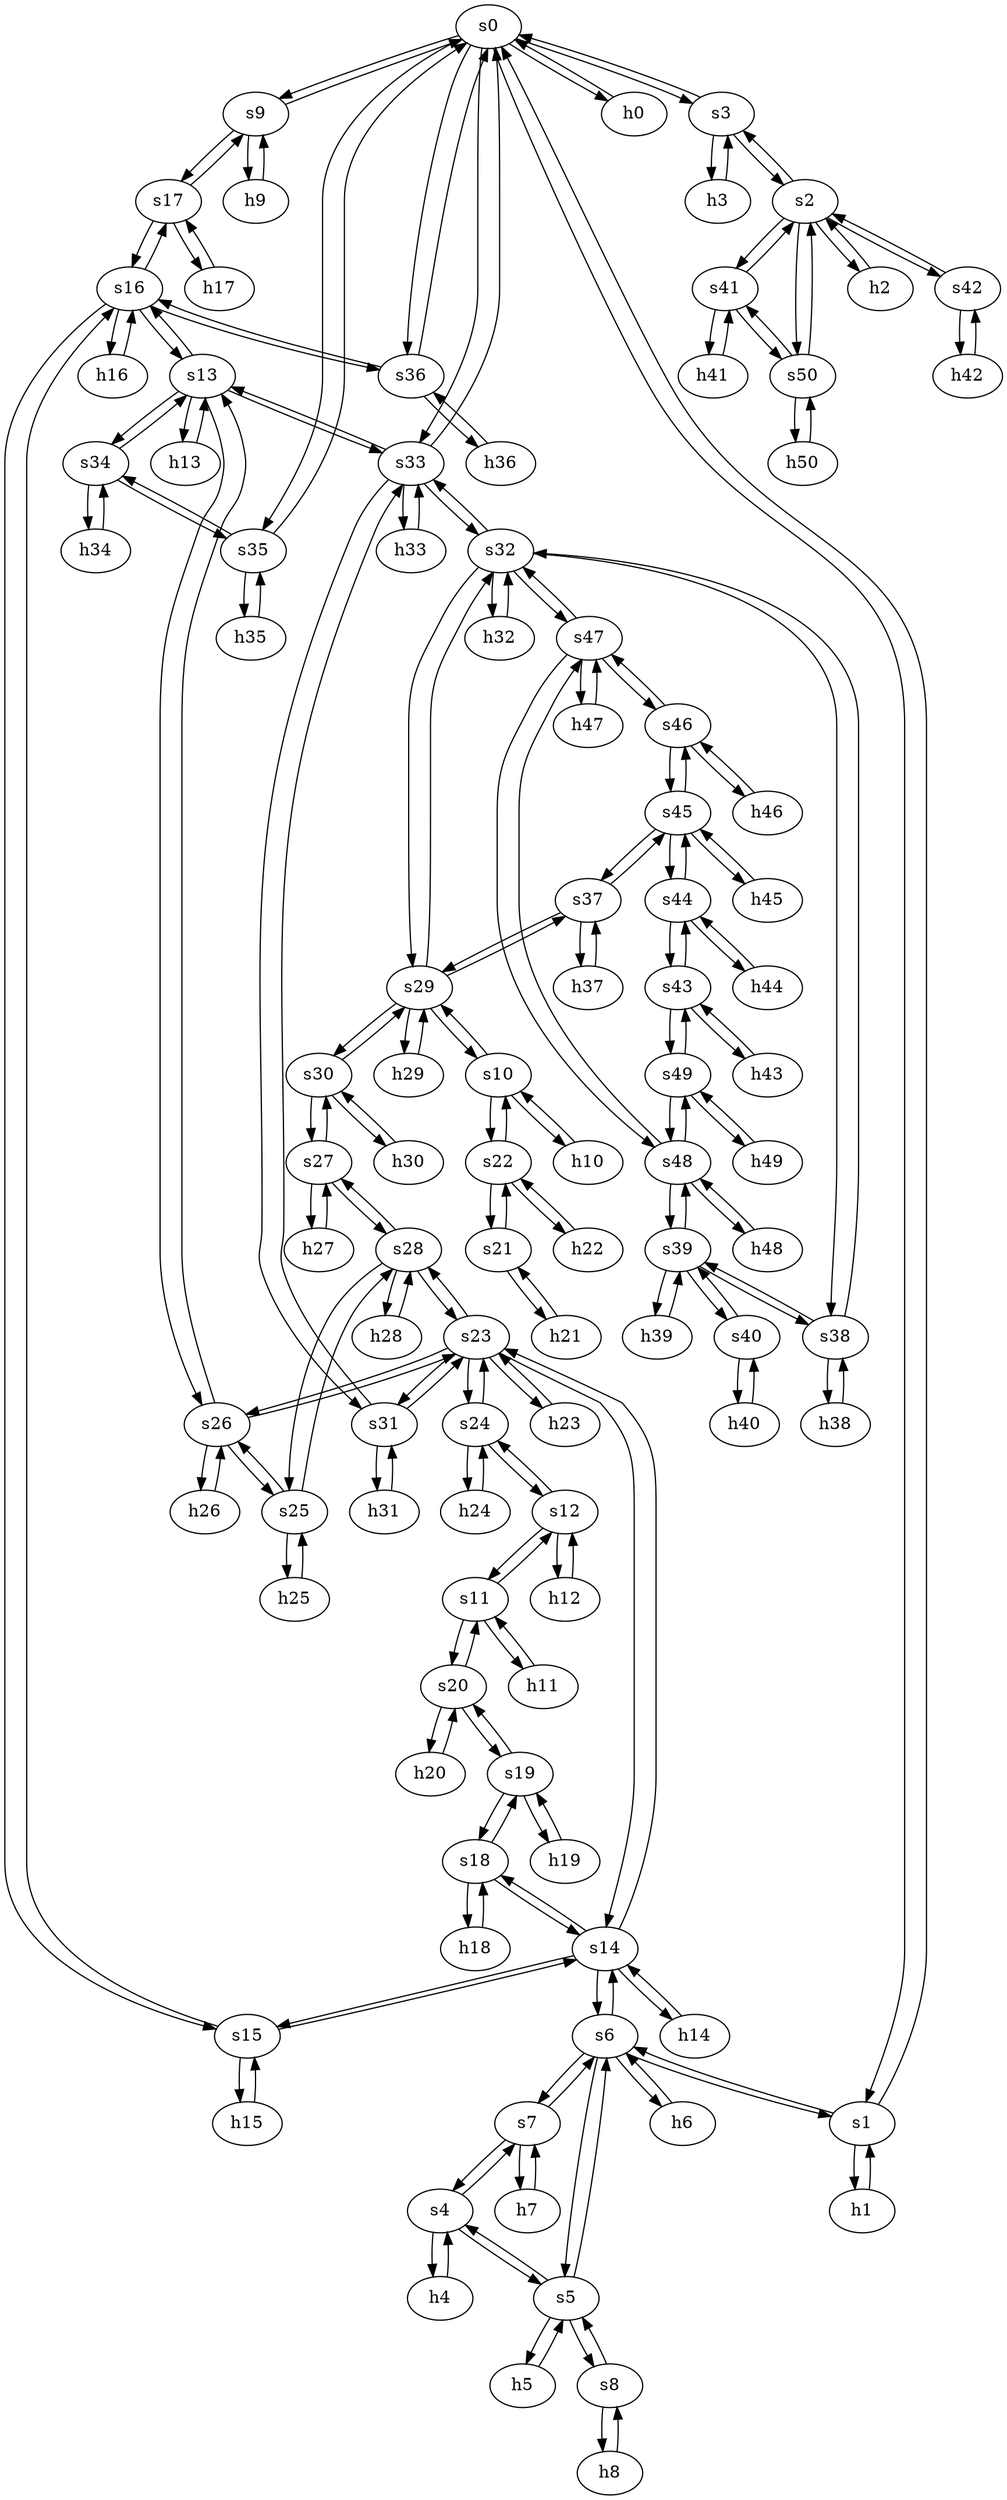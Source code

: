 strict digraph "IRIS Networks " {
	s0	 [id=0,
		type=switch];
	s9	 [id=9,
		type=switch];
	s0 -> s9	 [capacity="1Gbps",
		cost=1,
		dst_port=2,
		src_port=6];
	s1	 [id=1,
		type=switch];
	s0 -> s1	 [capacity="1Gbps",
		cost=1,
		dst_port=2,
		src_port=2];
	s33	 [id=33,
		type=switch];
	s0 -> s33	 [capacity="1Gbps",
		cost=1,
		dst_port=2,
		src_port=5];
	s35	 [id=35,
		type=switch];
	s0 -> s35	 [capacity="1Gbps",
		cost=1,
		dst_port=2,
		src_port=7];
	s3	 [id=3,
		type=switch];
	s0 -> s3	 [capacity="1Gbps",
		cost=1,
		dst_port=2,
		src_port=3];
	h0	 [ip="111.0.0.0",
		mac="00:00:00:00:0:0",
		type=host];
	s0 -> h0	 [capacity="1Gbps",
		cost=1,
		dst_port=1,
		src_port=1];
	s36	 [id=36,
		type=switch];
	s0 -> s36	 [capacity="1Gbps",
		cost=1,
		dst_port=2,
		src_port=4];
	s7	 [id=7,
		type=switch];
	s4	 [id=4,
		type=switch];
	s7 -> s4	 [capacity="1Gbps",
		cost=1,
		dst_port=3,
		src_port=2];
	s6	 [id=6,
		type=switch];
	s7 -> s6	 [capacity="1Gbps",
		cost=1,
		dst_port=5,
		src_port=3];
	h7	 [ip="111.0.7.7",
		mac="00:00:00:00:7:7",
		type=host];
	s7 -> h7	 [capacity="1Gbps",
		cost=1,
		dst_port=1,
		src_port=1];
	h20	 [ip="111.0.20.20",
		mac="00:00:00:00:20:20",
		type=host];
	s20	 [id=20,
		type=switch];
	h20 -> s20	 [capacity="1Gbps",
		cost=1,
		dst_port=1,
		src_port=1];
	h47	 [ip="111.0.47.47",
		mac="00:00:00:00:47:47",
		type=host];
	s47	 [id=47,
		type=switch];
	h47 -> s47	 [capacity="1Gbps",
		cost=1,
		dst_port=1,
		src_port=1];
	h46	 [ip="111.0.46.46",
		mac="00:00:00:00:46:46",
		type=host];
	s46	 [id=46,
		type=switch];
	h46 -> s46	 [capacity="1Gbps",
		cost=1,
		dst_port=1,
		src_port=1];
	h45	 [ip="111.0.45.45",
		mac="00:00:00:00:45:45",
		type=host];
	s45	 [id=45,
		type=switch];
	h45 -> s45	 [capacity="1Gbps",
		cost=1,
		dst_port=1,
		src_port=1];
	h44	 [ip="111.0.44.44",
		mac="00:00:00:00:44:44",
		type=host];
	s44	 [id=44,
		type=switch];
	h44 -> s44	 [capacity="1Gbps",
		cost=1,
		dst_port=1,
		src_port=1];
	h43	 [ip="111.0.43.43",
		mac="00:00:00:00:43:43",
		type=host];
	s43	 [id=43,
		type=switch];
	h43 -> s43	 [capacity="1Gbps",
		cost=1,
		dst_port=1,
		src_port=1];
	s5	 [id=5,
		type=switch];
	s5 -> s4	 [capacity="1Gbps",
		cost=1,
		dst_port=2,
		src_port=2];
	s5 -> s6	 [capacity="1Gbps",
		cost=1,
		dst_port=3,
		src_port=4];
	h5	 [ip="111.0.5.5",
		mac="00:00:00:00:5:5",
		type=host];
	s5 -> h5	 [capacity="1Gbps",
		cost=1,
		dst_port=1,
		src_port=1];
	s8	 [id=8,
		type=switch];
	s5 -> s8	 [capacity="1Gbps",
		cost=1,
		dst_port=2,
		src_port=3];
	h41	 [ip="111.0.41.41",
		mac="00:00:00:00:41:41",
		type=host];
	s41	 [id=41,
		type=switch];
	h41 -> s41	 [capacity="1Gbps",
		cost=1,
		dst_port=1,
		src_port=1];
	h40	 [ip="111.0.40.40",
		mac="00:00:00:00:40:40",
		type=host];
	s40	 [id=40,
		type=switch];
	h40 -> s40	 [capacity="1Gbps",
		cost=1,
		dst_port=1,
		src_port=1];
	s4 -> s5	 [capacity="1Gbps",
		cost=1,
		dst_port=2,
		src_port=2];
	h4	 [ip="111.0.4.4",
		mac="00:00:00:00:4:4",
		type=host];
	s4 -> h4	 [capacity="1Gbps",
		cost=1,
		dst_port=1,
		src_port=1];
	s4 -> s7	 [capacity="1Gbps",
		cost=1,
		dst_port=2,
		src_port=3];
	h49	 [ip="111.0.49.49",
		mac="00:00:00:00:49:49",
		type=host];
	s49	 [id=49,
		type=switch];
	h49 -> s49	 [capacity="1Gbps",
		cost=1,
		dst_port=1,
		src_port=1];
	h48	 [ip="111.0.48.48",
		mac="00:00:00:00:48:48",
		type=host];
	s48	 [id=48,
		type=switch];
	h48 -> s48	 [capacity="1Gbps",
		cost=1,
		dst_port=1,
		src_port=1];
	s50	 [id=50,
		type=switch];
	s50 -> s41	 [capacity="1Gbps",
		cost=1,
		dst_port=3,
		src_port=3];
	h50	 [ip="111.0.50.50",
		mac="00:00:00:00:50:50",
		type=host];
	s50 -> h50	 [capacity="1Gbps",
		cost=1,
		dst_port=1,
		src_port=1];
	s2	 [id=2,
		type=switch];
	s50 -> s2	 [capacity="1Gbps",
		cost=1,
		dst_port=5,
		src_port=2];
	h50 -> s50	 [capacity="1Gbps",
		cost=1,
		dst_port=1,
		src_port=1];
	s44 -> s45	 [capacity="1Gbps",
		cost=1,
		dst_port=3,
		src_port=3];
	s44 -> h44	 [capacity="1Gbps",
		cost=1,
		dst_port=1,
		src_port=1];
	s44 -> s43	 [capacity="1Gbps",
		cost=1,
		dst_port=3,
		src_port=2];
	h24	 [ip="111.0.24.24",
		mac="00:00:00:00:24:24",
		type=host];
	s24	 [id=24,
		type=switch];
	h24 -> s24	 [capacity="1Gbps",
		cost=1,
		dst_port=1,
		src_port=1];
	s46 -> s45	 [capacity="1Gbps",
		cost=1,
		dst_port=4,
		src_port=2];
	s46 -> s47	 [capacity="1Gbps",
		cost=1,
		dst_port=3,
		src_port=3];
	s46 -> h46	 [capacity="1Gbps",
		cost=1,
		dst_port=1,
		src_port=1];
	s32	 [id=32,
		type=switch];
	s47 -> s32	 [capacity="1Gbps",
		cost=1,
		dst_port=5,
		src_port=2];
	s47 -> s46	 [capacity="1Gbps",
		cost=1,
		dst_port=3,
		src_port=3];
	s47 -> h47	 [capacity="1Gbps",
		cost=1,
		dst_port=1,
		src_port=1];
	s47 -> s48	 [capacity="1Gbps",
		cost=1,
		dst_port=3,
		src_port=4];
	s40 -> h40	 [capacity="1Gbps",
		cost=1,
		dst_port=1,
		src_port=1];
	s39	 [id=39,
		type=switch];
	s40 -> s39	 [capacity="1Gbps",
		cost=1,
		dst_port=3,
		src_port=2];
	s41 -> s50	 [capacity="1Gbps",
		cost=1,
		dst_port=3,
		src_port=3];
	s41 -> s2	 [capacity="1Gbps",
		cost=1,
		dst_port=2,
		src_port=2];
	s41 -> h41	 [capacity="1Gbps",
		cost=1,
		dst_port=1,
		src_port=1];
	s42	 [id=42,
		type=switch];
	s42 -> s2	 [capacity="1Gbps",
		cost=1,
		dst_port=3,
		src_port=2];
	h42	 [ip="111.0.42.42",
		mac="00:00:00:00:42:42",
		type=host];
	s42 -> h42	 [capacity="1Gbps",
		cost=1,
		dst_port=1,
		src_port=1];
	s43 -> h43	 [capacity="1Gbps",
		cost=1,
		dst_port=1,
		src_port=1];
	s43 -> s44	 [capacity="1Gbps",
		cost=1,
		dst_port=2,
		src_port=3];
	s43 -> s49	 [capacity="1Gbps",
		cost=1,
		dst_port=2,
		src_port=2];
	s48 -> h48	 [capacity="1Gbps",
		cost=1,
		dst_port=1,
		src_port=1];
	s48 -> s39	 [capacity="1Gbps",
		cost=1,
		dst_port=4,
		src_port=2];
	s48 -> s47	 [capacity="1Gbps",
		cost=1,
		dst_port=4,
		src_port=3];
	s48 -> s49	 [capacity="1Gbps",
		cost=1,
		dst_port=3,
		src_port=4];
	s49 -> h49	 [capacity="1Gbps",
		cost=1,
		dst_port=1,
		src_port=1];
	s49 -> s43	 [capacity="1Gbps",
		cost=1,
		dst_port=2,
		src_port=2];
	s49 -> s48	 [capacity="1Gbps",
		cost=1,
		dst_port=4,
		src_port=3];
	h42 -> s42	 [capacity="1Gbps",
		cost=1,
		dst_port=1,
		src_port=1];
	s37	 [id=37,
		type=switch];
	s45 -> s37	 [capacity="1Gbps",
		cost=1,
		dst_port=3,
		src_port=2];
	s45 -> s44	 [capacity="1Gbps",
		cost=1,
		dst_port=3,
		src_port=3];
	s45 -> s46	 [capacity="1Gbps",
		cost=1,
		dst_port=2,
		src_port=4];
	s45 -> h45	 [capacity="1Gbps",
		cost=1,
		dst_port=1,
		src_port=1];
	s19	 [id=19,
		type=switch];
	s18	 [id=18,
		type=switch];
	s19 -> s18	 [capacity="1Gbps",
		cost=1,
		dst_port=3,
		src_port=2];
	h19	 [ip="111.0.19.19",
		mac="00:00:00:00:19:19",
		type=host];
	s19 -> h19	 [capacity="1Gbps",
		cost=1,
		dst_port=1,
		src_port=1];
	s19 -> s20	 [capacity="1Gbps",
		cost=1,
		dst_port=3,
		src_port=3];
	h18	 [ip="111.0.18.18",
		mac="00:00:00:00:18:18",
		type=host];
	s18 -> h18	 [capacity="1Gbps",
		cost=1,
		dst_port=1,
		src_port=1];
	s14	 [id=14,
		type=switch];
	s18 -> s14	 [capacity="1Gbps",
		cost=1,
		dst_port=3,
		src_port=2];
	s18 -> s19	 [capacity="1Gbps",
		cost=1,
		dst_port=2,
		src_port=3];
	s13	 [id=13,
		type=switch];
	h13	 [ip="111.0.13.13",
		mac="00:00:00:00:13:13",
		type=host];
	s13 -> h13	 [capacity="1Gbps",
		cost=1,
		dst_port=1,
		src_port=1];
	s13 -> s33	 [capacity="1Gbps",
		cost=1,
		dst_port=3,
		src_port=3];
	s16	 [id=16,
		type=switch];
	s13 -> s16	 [capacity="1Gbps",
		cost=1,
		dst_port=2,
		src_port=2];
	s34	 [id=34,
		type=switch];
	s13 -> s34	 [capacity="1Gbps",
		cost=1,
		dst_port=2,
		src_port=4];
	s26	 [id=26,
		type=switch];
	s13 -> s26	 [capacity="1Gbps",
		cost=1,
		dst_port=2,
		src_port=5];
	s12	 [id=12,
		type=switch];
	s11	 [id=11,
		type=switch];
	s12 -> s11	 [capacity="1Gbps",
		cost=1,
		dst_port=2,
		src_port=2];
	h12	 [ip="111.0.12.12",
		mac="00:00:00:00:12:12",
		type=host];
	s12 -> h12	 [capacity="1Gbps",
		cost=1,
		dst_port=1,
		src_port=1];
	s12 -> s24	 [capacity="1Gbps",
		cost=1,
		dst_port=2,
		src_port=3];
	s11 -> s12	 [capacity="1Gbps",
		cost=1,
		dst_port=2,
		src_port=2];
	s11 -> s20	 [capacity="1Gbps",
		cost=1,
		dst_port=2,
		src_port=3];
	h11	 [ip="111.0.11.11",
		mac="00:00:00:00:11:11",
		type=host];
	s11 -> h11	 [capacity="1Gbps",
		cost=1,
		dst_port=1,
		src_port=1];
	s10	 [id=10,
		type=switch];
	s22	 [id=22,
		type=switch];
	s10 -> s22	 [capacity="1Gbps",
		cost=1,
		dst_port=2,
		src_port=3];
	h10	 [ip="111.0.10.10",
		mac="00:00:00:00:10:10",
		type=host];
	s10 -> h10	 [capacity="1Gbps",
		cost=1,
		dst_port=1,
		src_port=1];
	s29	 [id=29,
		type=switch];
	s10 -> s29	 [capacity="1Gbps",
		cost=1,
		dst_port=2,
		src_port=2];
	s17	 [id=17,
		type=switch];
	s17 -> s9	 [capacity="1Gbps",
		cost=1,
		dst_port=3,
		src_port=2];
	h17	 [ip="111.0.17.17",
		mac="00:00:00:00:17:17",
		type=host];
	s17 -> h17	 [capacity="1Gbps",
		cost=1,
		dst_port=1,
		src_port=1];
	s17 -> s16	 [capacity="1Gbps",
		cost=1,
		dst_port=4,
		src_port=3];
	s16 -> s13	 [capacity="1Gbps",
		cost=1,
		dst_port=2,
		src_port=2];
	s15	 [id=15,
		type=switch];
	s16 -> s15	 [capacity="1Gbps",
		cost=1,
		dst_port=3,
		src_port=3];
	s16 -> s17	 [capacity="1Gbps",
		cost=1,
		dst_port=3,
		src_port=4];
	s16 -> s36	 [capacity="1Gbps",
		cost=1,
		dst_port=3,
		src_port=5];
	h16	 [ip="111.0.16.16",
		mac="00:00:00:00:16:16",
		type=host];
	s16 -> h16	 [capacity="1Gbps",
		cost=1,
		dst_port=1,
		src_port=1];
	s15 -> s14	 [capacity="1Gbps",
		cost=1,
		dst_port=5,
		src_port=2];
	s15 -> s16	 [capacity="1Gbps",
		cost=1,
		dst_port=3,
		src_port=3];
	h15	 [ip="111.0.15.15",
		mac="00:00:00:00:15:15",
		type=host];
	s15 -> h15	 [capacity="1Gbps",
		cost=1,
		dst_port=1,
		src_port=1];
	h14	 [ip="111.0.14.14",
		mac="00:00:00:00:14:14",
		type=host];
	s14 -> h14	 [capacity="1Gbps",
		cost=1,
		dst_port=1,
		src_port=1];
	s14 -> s18	 [capacity="1Gbps",
		cost=1,
		dst_port=2,
		src_port=3];
	s14 -> s6	 [capacity="1Gbps",
		cost=1,
		dst_port=4,
		src_port=2];
	s23	 [id=23,
		type=switch];
	s14 -> s23	 [capacity="1Gbps",
		cost=1,
		dst_port=2,
		src_port=4];
	s14 -> s15	 [capacity="1Gbps",
		cost=1,
		dst_port=2,
		src_port=5];
	h8	 [ip="111.0.8.8",
		mac="00:00:00:00:8:8",
		type=host];
	h8 -> s8	 [capacity="1Gbps",
		cost=1,
		dst_port=1,
		src_port=1];
	h9	 [ip="111.0.9.9",
		mac="00:00:00:00:9:9",
		type=host];
	h9 -> s9	 [capacity="1Gbps",
		cost=1,
		dst_port=1,
		src_port=1];
	h2	 [ip="111.0.2.2",
		mac="00:00:00:00:2:2",
		type=host];
	h2 -> s2	 [capacity="1Gbps",
		cost=1,
		dst_port=1,
		src_port=1];
	h3	 [ip="111.0.3.3",
		mac="00:00:00:00:3:3",
		type=host];
	h3 -> s3	 [capacity="1Gbps",
		cost=1,
		dst_port=1,
		src_port=1];
	h0 -> s0	 [capacity="1Gbps",
		cost=1,
		dst_port=1,
		src_port=1];
	h1	 [ip="111.0.1.1",
		mac="00:00:00:00:1:1",
		type=host];
	h1 -> s1	 [capacity="1Gbps",
		cost=1,
		dst_port=1,
		src_port=1];
	h6	 [ip="111.0.6.6",
		mac="00:00:00:00:6:6",
		type=host];
	h6 -> s6	 [capacity="1Gbps",
		cost=1,
		dst_port=1,
		src_port=1];
	h7 -> s7	 [capacity="1Gbps",
		cost=1,
		dst_port=1,
		src_port=1];
	h4 -> s4	 [capacity="1Gbps",
		cost=1,
		dst_port=1,
		src_port=1];
	h5 -> s5	 [capacity="1Gbps",
		cost=1,
		dst_port=1,
		src_port=1];
	s39 -> s40	 [capacity="1Gbps",
		cost=1,
		dst_port=2,
		src_port=3];
	h39	 [ip="111.0.39.39",
		mac="00:00:00:00:39:39",
		type=host];
	s39 -> h39	 [capacity="1Gbps",
		cost=1,
		dst_port=1,
		src_port=1];
	s38	 [id=38,
		type=switch];
	s39 -> s38	 [capacity="1Gbps",
		cost=1,
		dst_port=3,
		src_port=2];
	s39 -> s48	 [capacity="1Gbps",
		cost=1,
		dst_port=2,
		src_port=4];
	s38 -> s39	 [capacity="1Gbps",
		cost=1,
		dst_port=2,
		src_port=3];
	s38 -> s32	 [capacity="1Gbps",
		cost=1,
		dst_port=4,
		src_port=2];
	h38	 [ip="111.0.38.38",
		mac="00:00:00:00:38:38",
		type=host];
	s38 -> h38	 [capacity="1Gbps",
		cost=1,
		dst_port=1,
		src_port=1];
	s35 -> s0	 [capacity="1Gbps",
		cost=1,
		dst_port=7,
		src_port=2];
	h35	 [ip="111.0.35.35",
		mac="00:00:00:00:35:35",
		type=host];
	s35 -> h35	 [capacity="1Gbps",
		cost=1,
		dst_port=1,
		src_port=1];
	s35 -> s34	 [capacity="1Gbps",
		cost=1,
		dst_port=3,
		src_port=3];
	s34 -> s13	 [capacity="1Gbps",
		cost=1,
		dst_port=4,
		src_port=2];
	s34 -> s35	 [capacity="1Gbps",
		cost=1,
		dst_port=3,
		src_port=3];
	h34	 [ip="111.0.34.34",
		mac="00:00:00:00:34:34",
		type=host];
	s34 -> h34	 [capacity="1Gbps",
		cost=1,
		dst_port=1,
		src_port=1];
	s37 -> s45	 [capacity="1Gbps",
		cost=1,
		dst_port=2,
		src_port=3];
	h37	 [ip="111.0.37.37",
		mac="00:00:00:00:37:37",
		type=host];
	s37 -> h37	 [capacity="1Gbps",
		cost=1,
		dst_port=1,
		src_port=1];
	s37 -> s29	 [capacity="1Gbps",
		cost=1,
		dst_port=4,
		src_port=2];
	s36 -> s0	 [capacity="1Gbps",
		cost=1,
		dst_port=4,
		src_port=2];
	h36	 [ip="111.0.36.36",
		mac="00:00:00:00:36:36",
		type=host];
	s36 -> h36	 [capacity="1Gbps",
		cost=1,
		dst_port=1,
		src_port=1];
	s36 -> s16	 [capacity="1Gbps",
		cost=1,
		dst_port=5,
		src_port=3];
	s31	 [id=31,
		type=switch];
	s31 -> s23	 [capacity="1Gbps",
		cost=1,
		dst_port=6,
		src_port=2];
	s31 -> s33	 [capacity="1Gbps",
		cost=1,
		dst_port=4,
		src_port=3];
	h31	 [ip="111.0.31.31",
		mac="00:00:00:00:31:31",
		type=host];
	s31 -> h31	 [capacity="1Gbps",
		cost=1,
		dst_port=1,
		src_port=1];
	s30	 [id=30,
		type=switch];
	h30	 [ip="111.0.30.30",
		mac="00:00:00:00:30:30",
		type=host];
	s30 -> h30	 [capacity="1Gbps",
		cost=1,
		dst_port=1,
		src_port=1];
	s27	 [id=27,
		type=switch];
	s30 -> s27	 [capacity="1Gbps",
		cost=1,
		dst_port=3,
		src_port=2];
	s30 -> s29	 [capacity="1Gbps",
		cost=1,
		dst_port=5,
		src_port=3];
	s33 -> s0	 [capacity="1Gbps",
		cost=1,
		dst_port=5,
		src_port=2];
	s33 -> s13	 [capacity="1Gbps",
		cost=1,
		dst_port=3,
		src_port=3];
	s33 -> s31	 [capacity="1Gbps",
		cost=1,
		dst_port=3,
		src_port=4];
	s33 -> s32	 [capacity="1Gbps",
		cost=1,
		dst_port=3,
		src_port=5];
	h33	 [ip="111.0.33.33",
		mac="00:00:00:00:33:33",
		type=host];
	s33 -> h33	 [capacity="1Gbps",
		cost=1,
		dst_port=1,
		src_port=1];
	s32 -> s33	 [capacity="1Gbps",
		cost=1,
		dst_port=5,
		src_port=3];
	s32 -> s29	 [capacity="1Gbps",
		cost=1,
		dst_port=3,
		src_port=2];
	s32 -> s47	 [capacity="1Gbps",
		cost=1,
		dst_port=2,
		src_port=5];
	s32 -> s38	 [capacity="1Gbps",
		cost=1,
		dst_port=2,
		src_port=4];
	h32	 [ip="111.0.32.32",
		mac="00:00:00:00:32:32",
		type=host];
	s32 -> h32	 [capacity="1Gbps",
		cost=1,
		dst_port=1,
		src_port=1];
	h18 -> s18	 [capacity="1Gbps",
		cost=1,
		dst_port=1,
		src_port=1];
	h19 -> s19	 [capacity="1Gbps",
		cost=1,
		dst_port=1,
		src_port=1];
	h10 -> s10	 [capacity="1Gbps",
		cost=1,
		dst_port=1,
		src_port=1];
	h11 -> s11	 [capacity="1Gbps",
		cost=1,
		dst_port=1,
		src_port=1];
	h12 -> s12	 [capacity="1Gbps",
		cost=1,
		dst_port=1,
		src_port=1];
	h13 -> s13	 [capacity="1Gbps",
		cost=1,
		dst_port=1,
		src_port=1];
	h14 -> s14	 [capacity="1Gbps",
		cost=1,
		dst_port=1,
		src_port=1];
	h15 -> s15	 [capacity="1Gbps",
		cost=1,
		dst_port=1,
		src_port=1];
	h16 -> s16	 [capacity="1Gbps",
		cost=1,
		dst_port=1,
		src_port=1];
	h17 -> s17	 [capacity="1Gbps",
		cost=1,
		dst_port=1,
		src_port=1];
	s9 -> s0	 [capacity="1Gbps",
		cost=1,
		dst_port=6,
		src_port=2];
	s9 -> s17	 [capacity="1Gbps",
		cost=1,
		dst_port=2,
		src_port=3];
	s9 -> h9	 [capacity="1Gbps",
		cost=1,
		dst_port=1,
		src_port=1];
	s8 -> h8	 [capacity="1Gbps",
		cost=1,
		dst_port=1,
		src_port=1];
	s8 -> s5	 [capacity="1Gbps",
		cost=1,
		dst_port=3,
		src_port=2];
	h29	 [ip="111.0.29.29",
		mac="00:00:00:00:29:29",
		type=host];
	h29 -> s29	 [capacity="1Gbps",
		cost=1,
		dst_port=1,
		src_port=1];
	h28	 [ip="111.0.28.28",
		mac="00:00:00:00:28:28",
		type=host];
	s28	 [id=28,
		type=switch];
	h28 -> s28	 [capacity="1Gbps",
		cost=1,
		dst_port=1,
		src_port=1];
	s23 -> s28	 [capacity="1Gbps",
		cost=1,
		dst_port=2,
		src_port=5];
	s23 -> s31	 [capacity="1Gbps",
		cost=1,
		dst_port=2,
		src_port=6];
	s23 -> s14	 [capacity="1Gbps",
		cost=1,
		dst_port=4,
		src_port=2];
	h23	 [ip="111.0.23.23",
		mac="00:00:00:00:23:23",
		type=host];
	s23 -> h23	 [capacity="1Gbps",
		cost=1,
		dst_port=1,
		src_port=1];
	s23 -> s24	 [capacity="1Gbps",
		cost=1,
		dst_port=3,
		src_port=3];
	s23 -> s26	 [capacity="1Gbps",
		cost=1,
		dst_port=3,
		src_port=4];
	s3 -> s0	 [capacity="1Gbps",
		cost=1,
		dst_port=3,
		src_port=2];
	s3 -> h3	 [capacity="1Gbps",
		cost=1,
		dst_port=1,
		src_port=1];
	s3 -> s2	 [capacity="1Gbps",
		cost=1,
		dst_port=4,
		src_port=3];
	s2 -> s41	 [capacity="1Gbps",
		cost=1,
		dst_port=2,
		src_port=2];
	s2 -> s50	 [capacity="1Gbps",
		cost=1,
		dst_port=2,
		src_port=5];
	s2 -> s42	 [capacity="1Gbps",
		cost=1,
		dst_port=2,
		src_port=3];
	s2 -> s3	 [capacity="1Gbps",
		cost=1,
		dst_port=3,
		src_port=4];
	s2 -> h2	 [capacity="1Gbps",
		cost=1,
		dst_port=1,
		src_port=1];
	s1 -> s0	 [capacity="1Gbps",
		cost=1,
		dst_port=2,
		src_port=2];
	s1 -> s6	 [capacity="1Gbps",
		cost=1,
		dst_port=2,
		src_port=3];
	s1 -> h1	 [capacity="1Gbps",
		cost=1,
		dst_port=1,
		src_port=1];
	h26	 [ip="111.0.26.26",
		mac="00:00:00:00:26:26",
		type=host];
	h26 -> s26	 [capacity="1Gbps",
		cost=1,
		dst_port=1,
		src_port=1];
	h21	 [ip="111.0.21.21",
		mac="00:00:00:00:21:21",
		type=host];
	s21	 [id=21,
		type=switch];
	h21 -> s21	 [capacity="1Gbps",
		cost=1,
		dst_port=1,
		src_port=1];
	s6 -> s5	 [capacity="1Gbps",
		cost=1,
		dst_port=4,
		src_port=3];
	s6 -> s14	 [capacity="1Gbps",
		cost=1,
		dst_port=2,
		src_port=4];
	s6 -> s1	 [capacity="1Gbps",
		cost=1,
		dst_port=3,
		src_port=2];
	s6 -> h6	 [capacity="1Gbps",
		cost=1,
		dst_port=1,
		src_port=1];
	s6 -> s7	 [capacity="1Gbps",
		cost=1,
		dst_port=3,
		src_port=5];
	h23 -> s23	 [capacity="1Gbps",
		cost=1,
		dst_port=1,
		src_port=1];
	h22	 [ip="111.0.22.22",
		mac="00:00:00:00:22:22",
		type=host];
	h22 -> s22	 [capacity="1Gbps",
		cost=1,
		dst_port=1,
		src_port=1];
	h32 -> s32	 [capacity="1Gbps",
		cost=1,
		dst_port=1,
		src_port=1];
	h33 -> s33	 [capacity="1Gbps",
		cost=1,
		dst_port=1,
		src_port=1];
	h30 -> s30	 [capacity="1Gbps",
		cost=1,
		dst_port=1,
		src_port=1];
	h31 -> s31	 [capacity="1Gbps",
		cost=1,
		dst_port=1,
		src_port=1];
	h36 -> s36	 [capacity="1Gbps",
		cost=1,
		dst_port=1,
		src_port=1];
	h37 -> s37	 [capacity="1Gbps",
		cost=1,
		dst_port=1,
		src_port=1];
	h34 -> s34	 [capacity="1Gbps",
		cost=1,
		dst_port=1,
		src_port=1];
	h35 -> s35	 [capacity="1Gbps",
		cost=1,
		dst_port=1,
		src_port=1];
	h38 -> s38	 [capacity="1Gbps",
		cost=1,
		dst_port=1,
		src_port=1];
	h39 -> s39	 [capacity="1Gbps",
		cost=1,
		dst_port=1,
		src_port=1];
	s22 -> h22	 [capacity="1Gbps",
		cost=1,
		dst_port=1,
		src_port=1];
	s22 -> s10	 [capacity="1Gbps",
		cost=1,
		dst_port=3,
		src_port=2];
	s22 -> s21	 [capacity="1Gbps",
		cost=1,
		dst_port=2,
		src_port=3];
	h25	 [ip="111.0.25.25",
		mac="00:00:00:00:25:25",
		type=host];
	s25	 [id=25,
		type=switch];
	h25 -> s25	 [capacity="1Gbps",
		cost=1,
		dst_port=1,
		src_port=1];
	s20 -> s11	 [capacity="1Gbps",
		cost=1,
		dst_port=3,
		src_port=2];
	s20 -> h20	 [capacity="1Gbps",
		cost=1,
		dst_port=1,
		src_port=1];
	s20 -> s19	 [capacity="1Gbps",
		cost=1,
		dst_port=3,
		src_port=3];
	s21 -> h21	 [capacity="1Gbps",
		cost=1,
		dst_port=1,
		src_port=1];
	s21 -> s22	 [capacity="1Gbps",
		cost=1,
		dst_port=3,
		src_port=2];
	s26 -> s13	 [capacity="1Gbps",
		cost=1,
		dst_port=5,
		src_port=2];
	s26 -> s23	 [capacity="1Gbps",
		cost=1,
		dst_port=4,
		src_port=3];
	s26 -> s25	 [capacity="1Gbps",
		cost=1,
		dst_port=2,
		src_port=4];
	s26 -> h26	 [capacity="1Gbps",
		cost=1,
		dst_port=1,
		src_port=1];
	s27 -> s28	 [capacity="1Gbps",
		cost=1,
		dst_port=4,
		src_port=2];
	h27	 [ip="111.0.27.27",
		mac="00:00:00:00:27:27",
		type=host];
	s27 -> h27	 [capacity="1Gbps",
		cost=1,
		dst_port=1,
		src_port=1];
	s27 -> s30	 [capacity="1Gbps",
		cost=1,
		dst_port=2,
		src_port=3];
	s24 -> s23	 [capacity="1Gbps",
		cost=1,
		dst_port=3,
		src_port=3];
	s24 -> s12	 [capacity="1Gbps",
		cost=1,
		dst_port=3,
		src_port=2];
	s24 -> h24	 [capacity="1Gbps",
		cost=1,
		dst_port=1,
		src_port=1];
	s25 -> h25	 [capacity="1Gbps",
		cost=1,
		dst_port=1,
		src_port=1];
	s25 -> s28	 [capacity="1Gbps",
		cost=1,
		dst_port=3,
		src_port=3];
	s25 -> s26	 [capacity="1Gbps",
		cost=1,
		dst_port=4,
		src_port=2];
	s28 -> s23	 [capacity="1Gbps",
		cost=1,
		dst_port=5,
		src_port=2];
	s28 -> s25	 [capacity="1Gbps",
		cost=1,
		dst_port=3,
		src_port=3];
	s28 -> s27	 [capacity="1Gbps",
		cost=1,
		dst_port=2,
		src_port=4];
	s28 -> h28	 [capacity="1Gbps",
		cost=1,
		dst_port=1,
		src_port=1];
	s29 -> s37	 [capacity="1Gbps",
		cost=1,
		dst_port=2,
		src_port=4];
	s29 -> s32	 [capacity="1Gbps",
		cost=1,
		dst_port=2,
		src_port=3];
	s29 -> s10	 [capacity="1Gbps",
		cost=1,
		dst_port=2,
		src_port=2];
	s29 -> s30	 [capacity="1Gbps",
		cost=1,
		dst_port=3,
		src_port=5];
	s29 -> h29	 [capacity="1Gbps",
		cost=1,
		dst_port=1,
		src_port=1];
	h27 -> s27	 [capacity="1Gbps",
		cost=1,
		dst_port=1,
		src_port=1];
}
